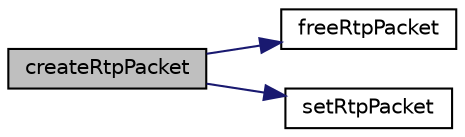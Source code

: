 digraph "createRtpPacket"
{
 // LATEX_PDF_SIZE
  edge [fontname="Helvetica",fontsize="10",labelfontname="Helvetica",labelfontsize="10"];
  node [fontname="Helvetica",fontsize="10",shape=record];
  rankdir="LR";
  Node1 [label="createRtpPacket",height=0.2,width=0.4,color="black", fillcolor="grey75", style="filled", fontcolor="black",tooltip=" "];
  Node1 -> Node2 [color="midnightblue",fontsize="10",style="solid",fontname="Helvetica"];
  Node2 [label="freeRtpPacket",height=0.2,width=0.4,color="black", fillcolor="white", style="filled",URL="$RtpPacket_8c.html#af5c0526f452ce354c0f92497668f5ad9",tooltip=" "];
  Node1 -> Node3 [color="midnightblue",fontsize="10",style="solid",fontname="Helvetica"];
  Node3 [label="setRtpPacket",height=0.2,width=0.4,color="black", fillcolor="white", style="filled",URL="$RtpPacket_8c.html#a37d0e3e5a7de3f4b175d172c4673ab0a",tooltip=" "];
}
